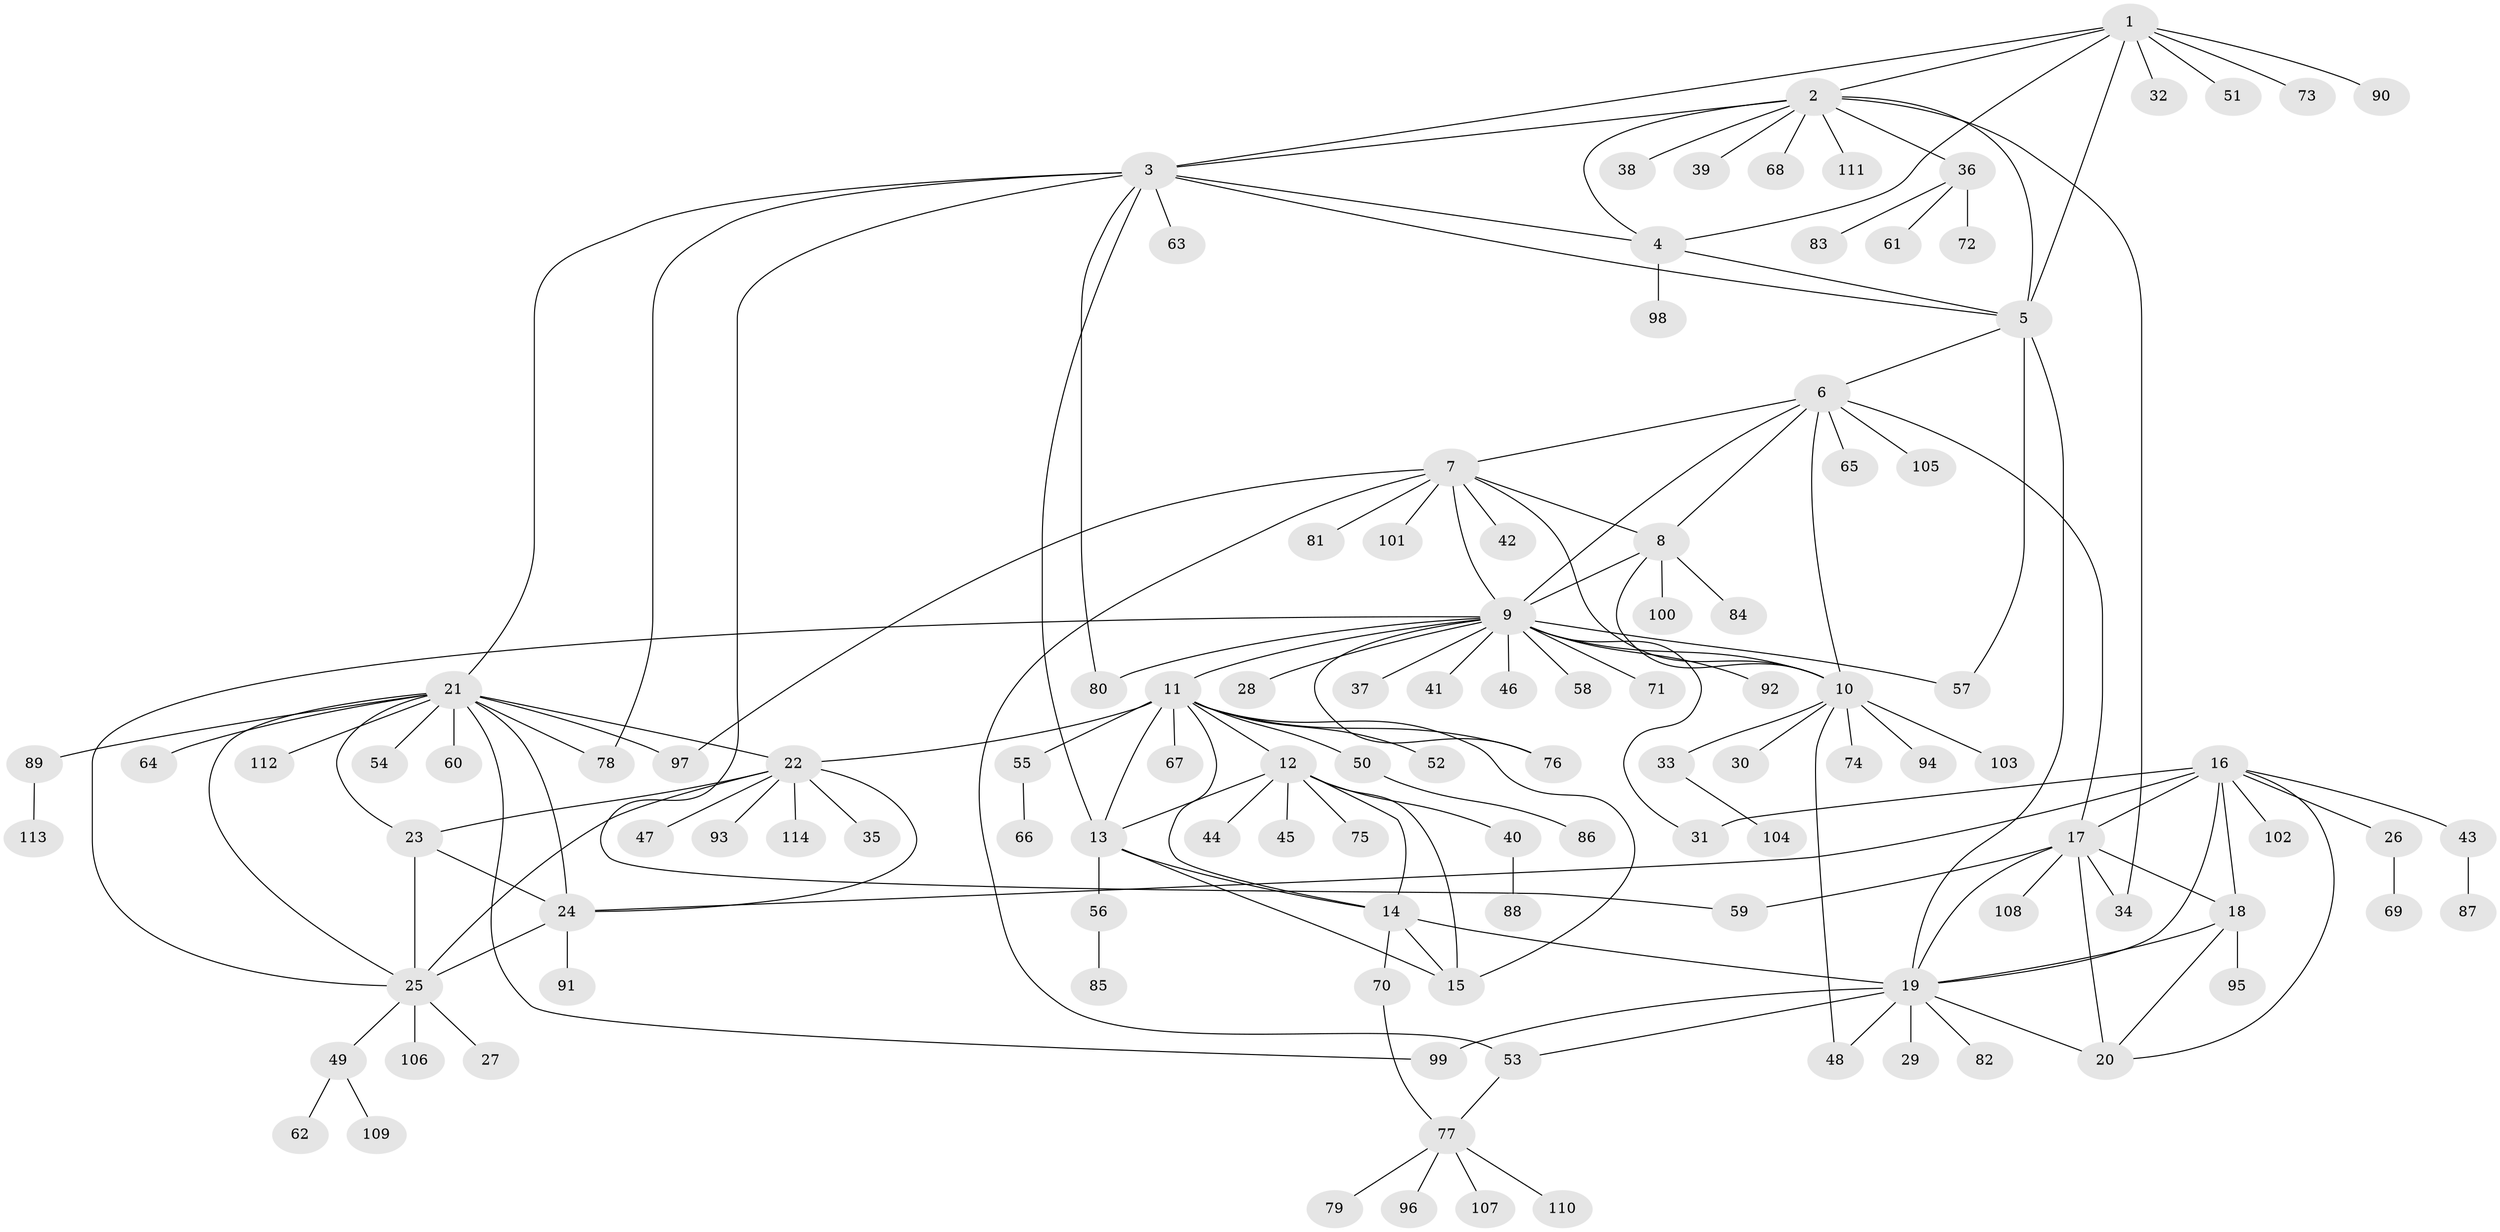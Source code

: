 // Generated by graph-tools (version 1.1) at 2025/54/03/09/25 04:54:56]
// undirected, 114 vertices, 161 edges
graph export_dot {
graph [start="1"]
  node [color=gray90,style=filled];
  1;
  2;
  3;
  4;
  5;
  6;
  7;
  8;
  9;
  10;
  11;
  12;
  13;
  14;
  15;
  16;
  17;
  18;
  19;
  20;
  21;
  22;
  23;
  24;
  25;
  26;
  27;
  28;
  29;
  30;
  31;
  32;
  33;
  34;
  35;
  36;
  37;
  38;
  39;
  40;
  41;
  42;
  43;
  44;
  45;
  46;
  47;
  48;
  49;
  50;
  51;
  52;
  53;
  54;
  55;
  56;
  57;
  58;
  59;
  60;
  61;
  62;
  63;
  64;
  65;
  66;
  67;
  68;
  69;
  70;
  71;
  72;
  73;
  74;
  75;
  76;
  77;
  78;
  79;
  80;
  81;
  82;
  83;
  84;
  85;
  86;
  87;
  88;
  89;
  90;
  91;
  92;
  93;
  94;
  95;
  96;
  97;
  98;
  99;
  100;
  101;
  102;
  103;
  104;
  105;
  106;
  107;
  108;
  109;
  110;
  111;
  112;
  113;
  114;
  1 -- 2;
  1 -- 3;
  1 -- 4;
  1 -- 5;
  1 -- 32;
  1 -- 51;
  1 -- 73;
  1 -- 90;
  2 -- 3;
  2 -- 4;
  2 -- 5;
  2 -- 34;
  2 -- 36;
  2 -- 38;
  2 -- 39;
  2 -- 68;
  2 -- 111;
  3 -- 4;
  3 -- 5;
  3 -- 13;
  3 -- 21;
  3 -- 59;
  3 -- 63;
  3 -- 78;
  3 -- 80;
  4 -- 5;
  4 -- 98;
  5 -- 6;
  5 -- 19;
  5 -- 57;
  6 -- 7;
  6 -- 8;
  6 -- 9;
  6 -- 10;
  6 -- 17;
  6 -- 65;
  6 -- 105;
  7 -- 8;
  7 -- 9;
  7 -- 10;
  7 -- 42;
  7 -- 53;
  7 -- 81;
  7 -- 97;
  7 -- 101;
  8 -- 9;
  8 -- 10;
  8 -- 84;
  8 -- 100;
  9 -- 10;
  9 -- 11;
  9 -- 25;
  9 -- 28;
  9 -- 31;
  9 -- 37;
  9 -- 41;
  9 -- 46;
  9 -- 57;
  9 -- 58;
  9 -- 71;
  9 -- 76;
  9 -- 80;
  9 -- 92;
  10 -- 30;
  10 -- 33;
  10 -- 48;
  10 -- 74;
  10 -- 94;
  10 -- 103;
  11 -- 12;
  11 -- 13;
  11 -- 14;
  11 -- 15;
  11 -- 22;
  11 -- 50;
  11 -- 52;
  11 -- 55;
  11 -- 67;
  11 -- 76;
  12 -- 13;
  12 -- 14;
  12 -- 15;
  12 -- 40;
  12 -- 44;
  12 -- 45;
  12 -- 75;
  13 -- 14;
  13 -- 15;
  13 -- 56;
  14 -- 15;
  14 -- 19;
  14 -- 70;
  16 -- 17;
  16 -- 18;
  16 -- 19;
  16 -- 20;
  16 -- 24;
  16 -- 26;
  16 -- 31;
  16 -- 43;
  16 -- 102;
  17 -- 18;
  17 -- 19;
  17 -- 20;
  17 -- 34;
  17 -- 59;
  17 -- 108;
  18 -- 19;
  18 -- 20;
  18 -- 95;
  19 -- 20;
  19 -- 29;
  19 -- 48;
  19 -- 53;
  19 -- 82;
  19 -- 99;
  21 -- 22;
  21 -- 23;
  21 -- 24;
  21 -- 25;
  21 -- 54;
  21 -- 60;
  21 -- 64;
  21 -- 78;
  21 -- 89;
  21 -- 97;
  21 -- 99;
  21 -- 112;
  22 -- 23;
  22 -- 24;
  22 -- 25;
  22 -- 35;
  22 -- 47;
  22 -- 93;
  22 -- 114;
  23 -- 24;
  23 -- 25;
  24 -- 25;
  24 -- 91;
  25 -- 27;
  25 -- 49;
  25 -- 106;
  26 -- 69;
  33 -- 104;
  36 -- 61;
  36 -- 72;
  36 -- 83;
  40 -- 88;
  43 -- 87;
  49 -- 62;
  49 -- 109;
  50 -- 86;
  53 -- 77;
  55 -- 66;
  56 -- 85;
  70 -- 77;
  77 -- 79;
  77 -- 96;
  77 -- 107;
  77 -- 110;
  89 -- 113;
}

